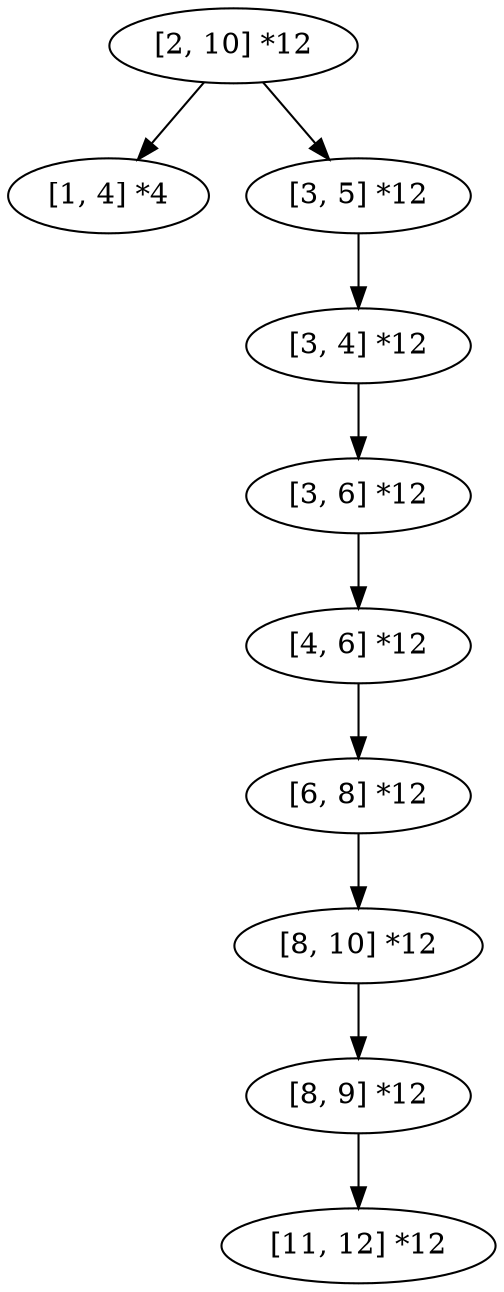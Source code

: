 digraph graphname {
"[2, 10] *12" -> "[1, 4] *4"
"[2, 10] *12" -> "[3, 5] *12"
"[3, 5] *12" -> "[3, 4] *12"
"[3, 4] *12" -> "[3, 6] *12"
"[3, 6] *12" -> "[4, 6] *12"
"[4, 6] *12" -> "[6, 8] *12"
"[6, 8] *12" -> "[8, 10] *12"
"[8, 10] *12" -> "[8, 9] *12"
"[8, 9] *12" -> "[11, 12] *12"
}
